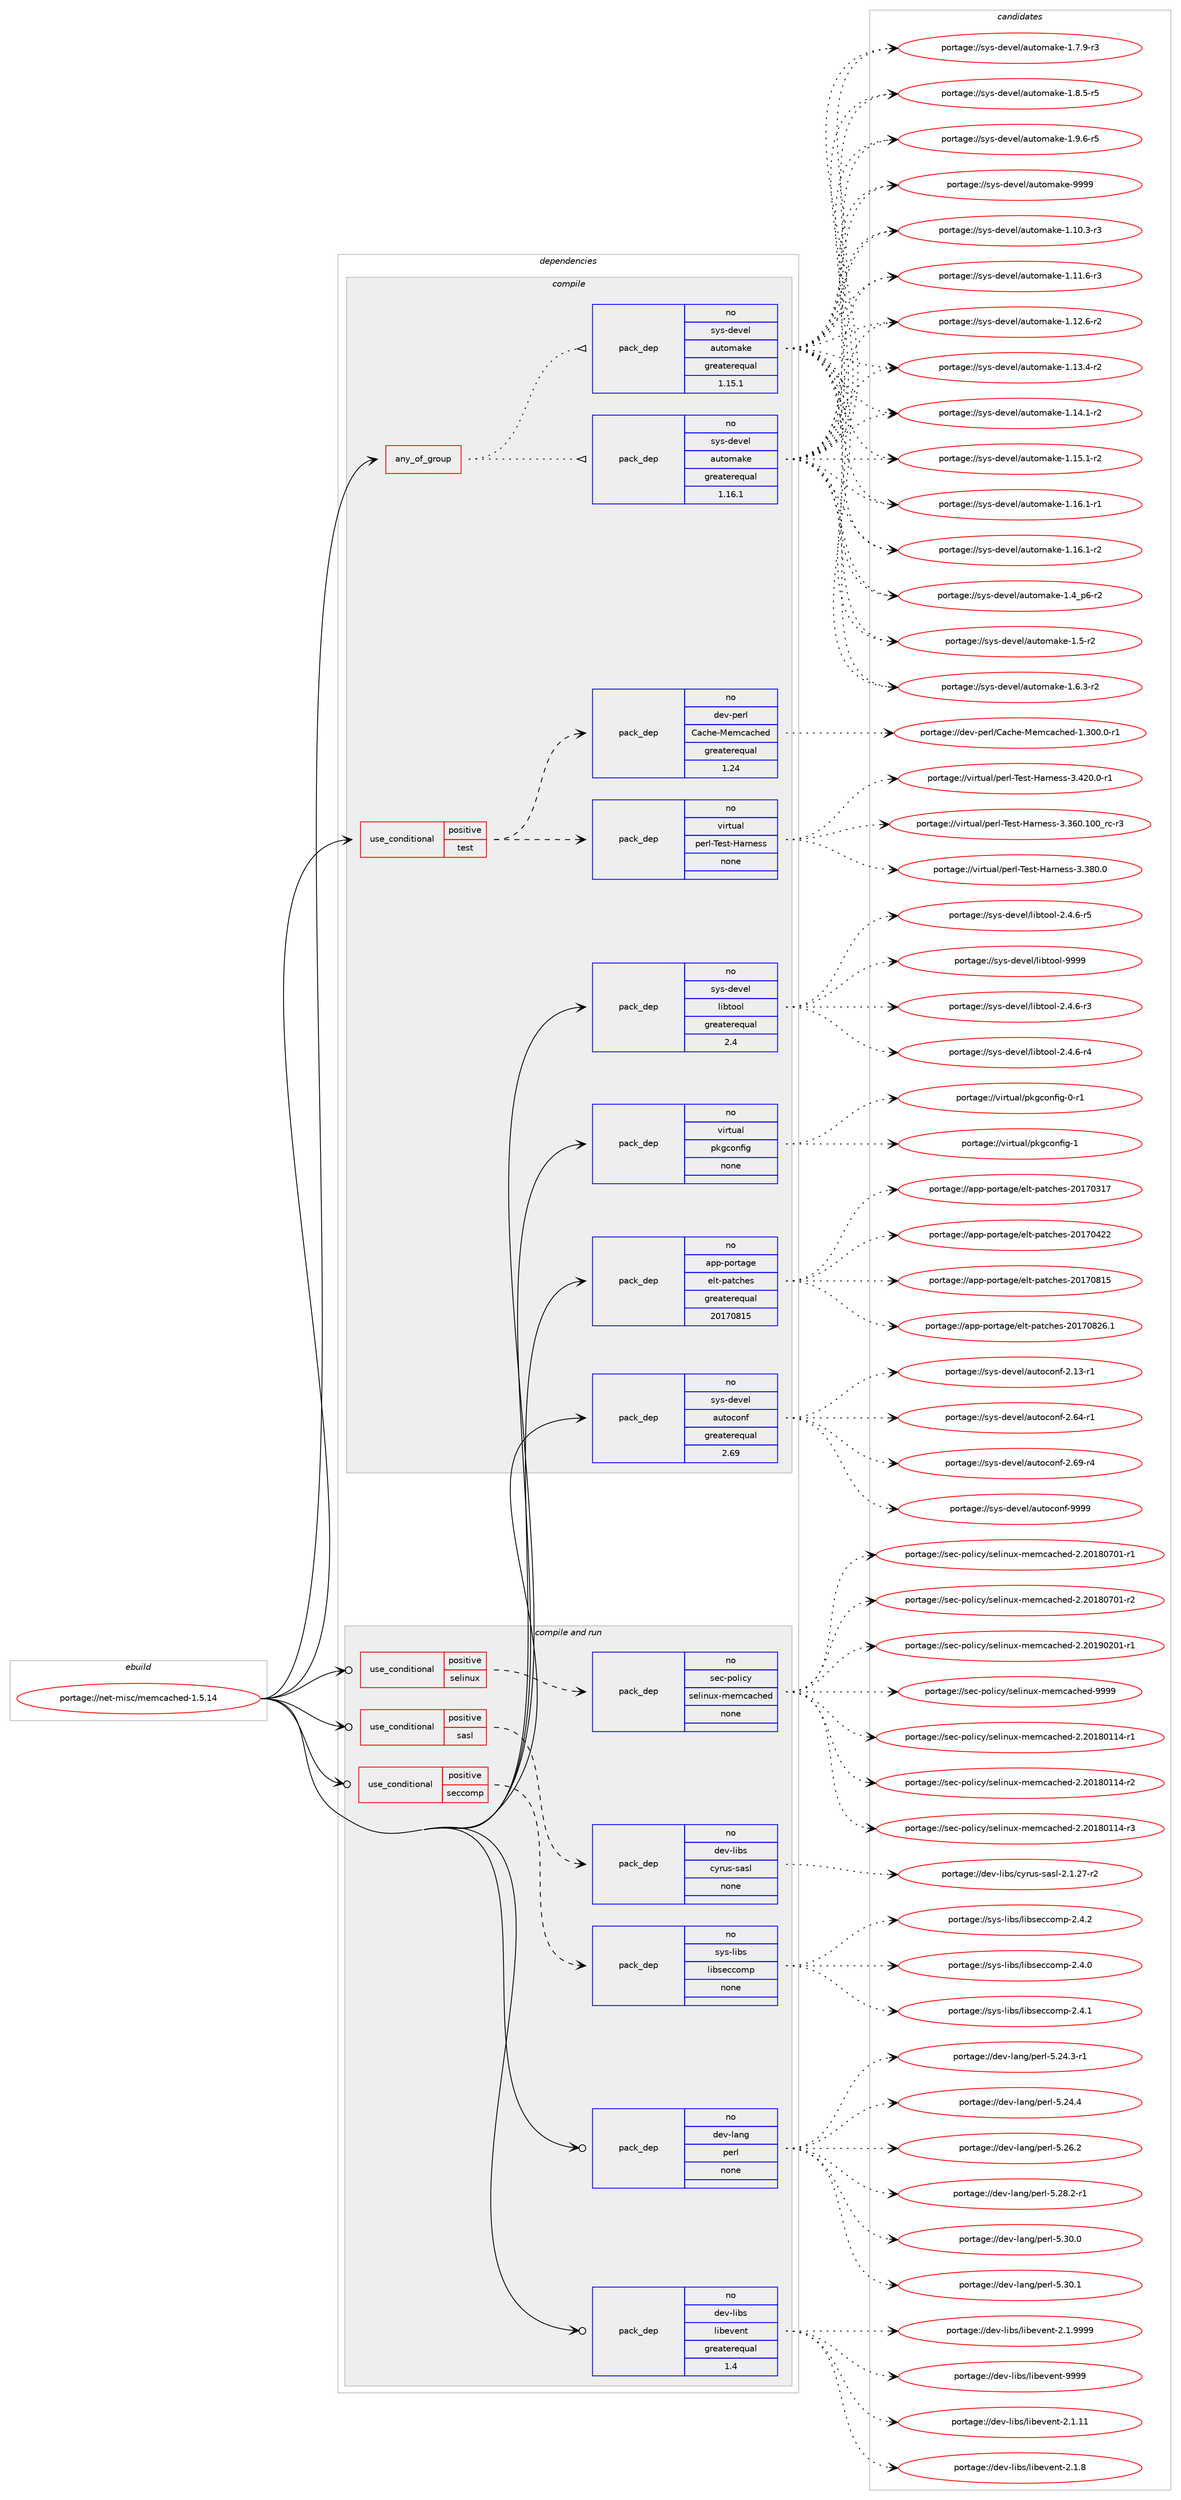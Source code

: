 digraph prolog {

# *************
# Graph options
# *************

newrank=true;
concentrate=true;
compound=true;
graph [rankdir=LR,fontname=Helvetica,fontsize=10,ranksep=1.5];#, ranksep=2.5, nodesep=0.2];
edge  [arrowhead=vee];
node  [fontname=Helvetica,fontsize=10];

# **********
# The ebuild
# **********

subgraph cluster_leftcol {
color=gray;
rank=same;
label=<<i>ebuild</i>>;
id [label="portage://net-misc/memcached-1.5.14", color=red, width=4, href="../net-misc/memcached-1.5.14.svg"];
}

# ****************
# The dependencies
# ****************

subgraph cluster_midcol {
color=gray;
label=<<i>dependencies</i>>;
subgraph cluster_compile {
fillcolor="#eeeeee";
style=filled;
label=<<i>compile</i>>;
subgraph any5954 {
dependency367031 [label=<<TABLE BORDER="0" CELLBORDER="1" CELLSPACING="0" CELLPADDING="4"><TR><TD CELLPADDING="10">any_of_group</TD></TR></TABLE>>, shape=none, color=red];subgraph pack269024 {
dependency367032 [label=<<TABLE BORDER="0" CELLBORDER="1" CELLSPACING="0" CELLPADDING="4" WIDTH="220"><TR><TD ROWSPAN="6" CELLPADDING="30">pack_dep</TD></TR><TR><TD WIDTH="110">no</TD></TR><TR><TD>sys-devel</TD></TR><TR><TD>automake</TD></TR><TR><TD>greaterequal</TD></TR><TR><TD>1.16.1</TD></TR></TABLE>>, shape=none, color=blue];
}
dependency367031:e -> dependency367032:w [weight=20,style="dotted",arrowhead="oinv"];
subgraph pack269025 {
dependency367033 [label=<<TABLE BORDER="0" CELLBORDER="1" CELLSPACING="0" CELLPADDING="4" WIDTH="220"><TR><TD ROWSPAN="6" CELLPADDING="30">pack_dep</TD></TR><TR><TD WIDTH="110">no</TD></TR><TR><TD>sys-devel</TD></TR><TR><TD>automake</TD></TR><TR><TD>greaterequal</TD></TR><TR><TD>1.15.1</TD></TR></TABLE>>, shape=none, color=blue];
}
dependency367031:e -> dependency367033:w [weight=20,style="dotted",arrowhead="oinv"];
}
id:e -> dependency367031:w [weight=20,style="solid",arrowhead="vee"];
subgraph cond91901 {
dependency367034 [label=<<TABLE BORDER="0" CELLBORDER="1" CELLSPACING="0" CELLPADDING="4"><TR><TD ROWSPAN="3" CELLPADDING="10">use_conditional</TD></TR><TR><TD>positive</TD></TR><TR><TD>test</TD></TR></TABLE>>, shape=none, color=red];
subgraph pack269026 {
dependency367035 [label=<<TABLE BORDER="0" CELLBORDER="1" CELLSPACING="0" CELLPADDING="4" WIDTH="220"><TR><TD ROWSPAN="6" CELLPADDING="30">pack_dep</TD></TR><TR><TD WIDTH="110">no</TD></TR><TR><TD>virtual</TD></TR><TR><TD>perl-Test-Harness</TD></TR><TR><TD>none</TD></TR><TR><TD></TD></TR></TABLE>>, shape=none, color=blue];
}
dependency367034:e -> dependency367035:w [weight=20,style="dashed",arrowhead="vee"];
subgraph pack269027 {
dependency367036 [label=<<TABLE BORDER="0" CELLBORDER="1" CELLSPACING="0" CELLPADDING="4" WIDTH="220"><TR><TD ROWSPAN="6" CELLPADDING="30">pack_dep</TD></TR><TR><TD WIDTH="110">no</TD></TR><TR><TD>dev-perl</TD></TR><TR><TD>Cache-Memcached</TD></TR><TR><TD>greaterequal</TD></TR><TR><TD>1.24</TD></TR></TABLE>>, shape=none, color=blue];
}
dependency367034:e -> dependency367036:w [weight=20,style="dashed",arrowhead="vee"];
}
id:e -> dependency367034:w [weight=20,style="solid",arrowhead="vee"];
subgraph pack269028 {
dependency367037 [label=<<TABLE BORDER="0" CELLBORDER="1" CELLSPACING="0" CELLPADDING="4" WIDTH="220"><TR><TD ROWSPAN="6" CELLPADDING="30">pack_dep</TD></TR><TR><TD WIDTH="110">no</TD></TR><TR><TD>app-portage</TD></TR><TR><TD>elt-patches</TD></TR><TR><TD>greaterequal</TD></TR><TR><TD>20170815</TD></TR></TABLE>>, shape=none, color=blue];
}
id:e -> dependency367037:w [weight=20,style="solid",arrowhead="vee"];
subgraph pack269029 {
dependency367038 [label=<<TABLE BORDER="0" CELLBORDER="1" CELLSPACING="0" CELLPADDING="4" WIDTH="220"><TR><TD ROWSPAN="6" CELLPADDING="30">pack_dep</TD></TR><TR><TD WIDTH="110">no</TD></TR><TR><TD>sys-devel</TD></TR><TR><TD>autoconf</TD></TR><TR><TD>greaterequal</TD></TR><TR><TD>2.69</TD></TR></TABLE>>, shape=none, color=blue];
}
id:e -> dependency367038:w [weight=20,style="solid",arrowhead="vee"];
subgraph pack269030 {
dependency367039 [label=<<TABLE BORDER="0" CELLBORDER="1" CELLSPACING="0" CELLPADDING="4" WIDTH="220"><TR><TD ROWSPAN="6" CELLPADDING="30">pack_dep</TD></TR><TR><TD WIDTH="110">no</TD></TR><TR><TD>sys-devel</TD></TR><TR><TD>libtool</TD></TR><TR><TD>greaterequal</TD></TR><TR><TD>2.4</TD></TR></TABLE>>, shape=none, color=blue];
}
id:e -> dependency367039:w [weight=20,style="solid",arrowhead="vee"];
subgraph pack269031 {
dependency367040 [label=<<TABLE BORDER="0" CELLBORDER="1" CELLSPACING="0" CELLPADDING="4" WIDTH="220"><TR><TD ROWSPAN="6" CELLPADDING="30">pack_dep</TD></TR><TR><TD WIDTH="110">no</TD></TR><TR><TD>virtual</TD></TR><TR><TD>pkgconfig</TD></TR><TR><TD>none</TD></TR><TR><TD></TD></TR></TABLE>>, shape=none, color=blue];
}
id:e -> dependency367040:w [weight=20,style="solid",arrowhead="vee"];
}
subgraph cluster_compileandrun {
fillcolor="#eeeeee";
style=filled;
label=<<i>compile and run</i>>;
subgraph cond91902 {
dependency367041 [label=<<TABLE BORDER="0" CELLBORDER="1" CELLSPACING="0" CELLPADDING="4"><TR><TD ROWSPAN="3" CELLPADDING="10">use_conditional</TD></TR><TR><TD>positive</TD></TR><TR><TD>sasl</TD></TR></TABLE>>, shape=none, color=red];
subgraph pack269032 {
dependency367042 [label=<<TABLE BORDER="0" CELLBORDER="1" CELLSPACING="0" CELLPADDING="4" WIDTH="220"><TR><TD ROWSPAN="6" CELLPADDING="30">pack_dep</TD></TR><TR><TD WIDTH="110">no</TD></TR><TR><TD>dev-libs</TD></TR><TR><TD>cyrus-sasl</TD></TR><TR><TD>none</TD></TR><TR><TD></TD></TR></TABLE>>, shape=none, color=blue];
}
dependency367041:e -> dependency367042:w [weight=20,style="dashed",arrowhead="vee"];
}
id:e -> dependency367041:w [weight=20,style="solid",arrowhead="odotvee"];
subgraph cond91903 {
dependency367043 [label=<<TABLE BORDER="0" CELLBORDER="1" CELLSPACING="0" CELLPADDING="4"><TR><TD ROWSPAN="3" CELLPADDING="10">use_conditional</TD></TR><TR><TD>positive</TD></TR><TR><TD>seccomp</TD></TR></TABLE>>, shape=none, color=red];
subgraph pack269033 {
dependency367044 [label=<<TABLE BORDER="0" CELLBORDER="1" CELLSPACING="0" CELLPADDING="4" WIDTH="220"><TR><TD ROWSPAN="6" CELLPADDING="30">pack_dep</TD></TR><TR><TD WIDTH="110">no</TD></TR><TR><TD>sys-libs</TD></TR><TR><TD>libseccomp</TD></TR><TR><TD>none</TD></TR><TR><TD></TD></TR></TABLE>>, shape=none, color=blue];
}
dependency367043:e -> dependency367044:w [weight=20,style="dashed",arrowhead="vee"];
}
id:e -> dependency367043:w [weight=20,style="solid",arrowhead="odotvee"];
subgraph cond91904 {
dependency367045 [label=<<TABLE BORDER="0" CELLBORDER="1" CELLSPACING="0" CELLPADDING="4"><TR><TD ROWSPAN="3" CELLPADDING="10">use_conditional</TD></TR><TR><TD>positive</TD></TR><TR><TD>selinux</TD></TR></TABLE>>, shape=none, color=red];
subgraph pack269034 {
dependency367046 [label=<<TABLE BORDER="0" CELLBORDER="1" CELLSPACING="0" CELLPADDING="4" WIDTH="220"><TR><TD ROWSPAN="6" CELLPADDING="30">pack_dep</TD></TR><TR><TD WIDTH="110">no</TD></TR><TR><TD>sec-policy</TD></TR><TR><TD>selinux-memcached</TD></TR><TR><TD>none</TD></TR><TR><TD></TD></TR></TABLE>>, shape=none, color=blue];
}
dependency367045:e -> dependency367046:w [weight=20,style="dashed",arrowhead="vee"];
}
id:e -> dependency367045:w [weight=20,style="solid",arrowhead="odotvee"];
subgraph pack269035 {
dependency367047 [label=<<TABLE BORDER="0" CELLBORDER="1" CELLSPACING="0" CELLPADDING="4" WIDTH="220"><TR><TD ROWSPAN="6" CELLPADDING="30">pack_dep</TD></TR><TR><TD WIDTH="110">no</TD></TR><TR><TD>dev-lang</TD></TR><TR><TD>perl</TD></TR><TR><TD>none</TD></TR><TR><TD></TD></TR></TABLE>>, shape=none, color=blue];
}
id:e -> dependency367047:w [weight=20,style="solid",arrowhead="odotvee"];
subgraph pack269036 {
dependency367048 [label=<<TABLE BORDER="0" CELLBORDER="1" CELLSPACING="0" CELLPADDING="4" WIDTH="220"><TR><TD ROWSPAN="6" CELLPADDING="30">pack_dep</TD></TR><TR><TD WIDTH="110">no</TD></TR><TR><TD>dev-libs</TD></TR><TR><TD>libevent</TD></TR><TR><TD>greaterequal</TD></TR><TR><TD>1.4</TD></TR></TABLE>>, shape=none, color=blue];
}
id:e -> dependency367048:w [weight=20,style="solid",arrowhead="odotvee"];
}
subgraph cluster_run {
fillcolor="#eeeeee";
style=filled;
label=<<i>run</i>>;
}
}

# **************
# The candidates
# **************

subgraph cluster_choices {
rank=same;
color=gray;
label=<<i>candidates</i>>;

subgraph choice269024 {
color=black;
nodesep=1;
choiceportage11512111545100101118101108479711711611110997107101454946494846514511451 [label="portage://sys-devel/automake-1.10.3-r3", color=red, width=4,href="../sys-devel/automake-1.10.3-r3.svg"];
choiceportage11512111545100101118101108479711711611110997107101454946494946544511451 [label="portage://sys-devel/automake-1.11.6-r3", color=red, width=4,href="../sys-devel/automake-1.11.6-r3.svg"];
choiceportage11512111545100101118101108479711711611110997107101454946495046544511450 [label="portage://sys-devel/automake-1.12.6-r2", color=red, width=4,href="../sys-devel/automake-1.12.6-r2.svg"];
choiceportage11512111545100101118101108479711711611110997107101454946495146524511450 [label="portage://sys-devel/automake-1.13.4-r2", color=red, width=4,href="../sys-devel/automake-1.13.4-r2.svg"];
choiceportage11512111545100101118101108479711711611110997107101454946495246494511450 [label="portage://sys-devel/automake-1.14.1-r2", color=red, width=4,href="../sys-devel/automake-1.14.1-r2.svg"];
choiceportage11512111545100101118101108479711711611110997107101454946495346494511450 [label="portage://sys-devel/automake-1.15.1-r2", color=red, width=4,href="../sys-devel/automake-1.15.1-r2.svg"];
choiceportage11512111545100101118101108479711711611110997107101454946495446494511449 [label="portage://sys-devel/automake-1.16.1-r1", color=red, width=4,href="../sys-devel/automake-1.16.1-r1.svg"];
choiceportage11512111545100101118101108479711711611110997107101454946495446494511450 [label="portage://sys-devel/automake-1.16.1-r2", color=red, width=4,href="../sys-devel/automake-1.16.1-r2.svg"];
choiceportage115121115451001011181011084797117116111109971071014549465295112544511450 [label="portage://sys-devel/automake-1.4_p6-r2", color=red, width=4,href="../sys-devel/automake-1.4_p6-r2.svg"];
choiceportage11512111545100101118101108479711711611110997107101454946534511450 [label="portage://sys-devel/automake-1.5-r2", color=red, width=4,href="../sys-devel/automake-1.5-r2.svg"];
choiceportage115121115451001011181011084797117116111109971071014549465446514511450 [label="portage://sys-devel/automake-1.6.3-r2", color=red, width=4,href="../sys-devel/automake-1.6.3-r2.svg"];
choiceportage115121115451001011181011084797117116111109971071014549465546574511451 [label="portage://sys-devel/automake-1.7.9-r3", color=red, width=4,href="../sys-devel/automake-1.7.9-r3.svg"];
choiceportage115121115451001011181011084797117116111109971071014549465646534511453 [label="portage://sys-devel/automake-1.8.5-r5", color=red, width=4,href="../sys-devel/automake-1.8.5-r5.svg"];
choiceportage115121115451001011181011084797117116111109971071014549465746544511453 [label="portage://sys-devel/automake-1.9.6-r5", color=red, width=4,href="../sys-devel/automake-1.9.6-r5.svg"];
choiceportage115121115451001011181011084797117116111109971071014557575757 [label="portage://sys-devel/automake-9999", color=red, width=4,href="../sys-devel/automake-9999.svg"];
dependency367032:e -> choiceportage11512111545100101118101108479711711611110997107101454946494846514511451:w [style=dotted,weight="100"];
dependency367032:e -> choiceportage11512111545100101118101108479711711611110997107101454946494946544511451:w [style=dotted,weight="100"];
dependency367032:e -> choiceportage11512111545100101118101108479711711611110997107101454946495046544511450:w [style=dotted,weight="100"];
dependency367032:e -> choiceportage11512111545100101118101108479711711611110997107101454946495146524511450:w [style=dotted,weight="100"];
dependency367032:e -> choiceportage11512111545100101118101108479711711611110997107101454946495246494511450:w [style=dotted,weight="100"];
dependency367032:e -> choiceportage11512111545100101118101108479711711611110997107101454946495346494511450:w [style=dotted,weight="100"];
dependency367032:e -> choiceportage11512111545100101118101108479711711611110997107101454946495446494511449:w [style=dotted,weight="100"];
dependency367032:e -> choiceportage11512111545100101118101108479711711611110997107101454946495446494511450:w [style=dotted,weight="100"];
dependency367032:e -> choiceportage115121115451001011181011084797117116111109971071014549465295112544511450:w [style=dotted,weight="100"];
dependency367032:e -> choiceportage11512111545100101118101108479711711611110997107101454946534511450:w [style=dotted,weight="100"];
dependency367032:e -> choiceportage115121115451001011181011084797117116111109971071014549465446514511450:w [style=dotted,weight="100"];
dependency367032:e -> choiceportage115121115451001011181011084797117116111109971071014549465546574511451:w [style=dotted,weight="100"];
dependency367032:e -> choiceportage115121115451001011181011084797117116111109971071014549465646534511453:w [style=dotted,weight="100"];
dependency367032:e -> choiceportage115121115451001011181011084797117116111109971071014549465746544511453:w [style=dotted,weight="100"];
dependency367032:e -> choiceportage115121115451001011181011084797117116111109971071014557575757:w [style=dotted,weight="100"];
}
subgraph choice269025 {
color=black;
nodesep=1;
choiceportage11512111545100101118101108479711711611110997107101454946494846514511451 [label="portage://sys-devel/automake-1.10.3-r3", color=red, width=4,href="../sys-devel/automake-1.10.3-r3.svg"];
choiceportage11512111545100101118101108479711711611110997107101454946494946544511451 [label="portage://sys-devel/automake-1.11.6-r3", color=red, width=4,href="../sys-devel/automake-1.11.6-r3.svg"];
choiceportage11512111545100101118101108479711711611110997107101454946495046544511450 [label="portage://sys-devel/automake-1.12.6-r2", color=red, width=4,href="../sys-devel/automake-1.12.6-r2.svg"];
choiceportage11512111545100101118101108479711711611110997107101454946495146524511450 [label="portage://sys-devel/automake-1.13.4-r2", color=red, width=4,href="../sys-devel/automake-1.13.4-r2.svg"];
choiceportage11512111545100101118101108479711711611110997107101454946495246494511450 [label="portage://sys-devel/automake-1.14.1-r2", color=red, width=4,href="../sys-devel/automake-1.14.1-r2.svg"];
choiceportage11512111545100101118101108479711711611110997107101454946495346494511450 [label="portage://sys-devel/automake-1.15.1-r2", color=red, width=4,href="../sys-devel/automake-1.15.1-r2.svg"];
choiceportage11512111545100101118101108479711711611110997107101454946495446494511449 [label="portage://sys-devel/automake-1.16.1-r1", color=red, width=4,href="../sys-devel/automake-1.16.1-r1.svg"];
choiceportage11512111545100101118101108479711711611110997107101454946495446494511450 [label="portage://sys-devel/automake-1.16.1-r2", color=red, width=4,href="../sys-devel/automake-1.16.1-r2.svg"];
choiceportage115121115451001011181011084797117116111109971071014549465295112544511450 [label="portage://sys-devel/automake-1.4_p6-r2", color=red, width=4,href="../sys-devel/automake-1.4_p6-r2.svg"];
choiceportage11512111545100101118101108479711711611110997107101454946534511450 [label="portage://sys-devel/automake-1.5-r2", color=red, width=4,href="../sys-devel/automake-1.5-r2.svg"];
choiceportage115121115451001011181011084797117116111109971071014549465446514511450 [label="portage://sys-devel/automake-1.6.3-r2", color=red, width=4,href="../sys-devel/automake-1.6.3-r2.svg"];
choiceportage115121115451001011181011084797117116111109971071014549465546574511451 [label="portage://sys-devel/automake-1.7.9-r3", color=red, width=4,href="../sys-devel/automake-1.7.9-r3.svg"];
choiceportage115121115451001011181011084797117116111109971071014549465646534511453 [label="portage://sys-devel/automake-1.8.5-r5", color=red, width=4,href="../sys-devel/automake-1.8.5-r5.svg"];
choiceportage115121115451001011181011084797117116111109971071014549465746544511453 [label="portage://sys-devel/automake-1.9.6-r5", color=red, width=4,href="../sys-devel/automake-1.9.6-r5.svg"];
choiceportage115121115451001011181011084797117116111109971071014557575757 [label="portage://sys-devel/automake-9999", color=red, width=4,href="../sys-devel/automake-9999.svg"];
dependency367033:e -> choiceportage11512111545100101118101108479711711611110997107101454946494846514511451:w [style=dotted,weight="100"];
dependency367033:e -> choiceportage11512111545100101118101108479711711611110997107101454946494946544511451:w [style=dotted,weight="100"];
dependency367033:e -> choiceportage11512111545100101118101108479711711611110997107101454946495046544511450:w [style=dotted,weight="100"];
dependency367033:e -> choiceportage11512111545100101118101108479711711611110997107101454946495146524511450:w [style=dotted,weight="100"];
dependency367033:e -> choiceportage11512111545100101118101108479711711611110997107101454946495246494511450:w [style=dotted,weight="100"];
dependency367033:e -> choiceportage11512111545100101118101108479711711611110997107101454946495346494511450:w [style=dotted,weight="100"];
dependency367033:e -> choiceportage11512111545100101118101108479711711611110997107101454946495446494511449:w [style=dotted,weight="100"];
dependency367033:e -> choiceportage11512111545100101118101108479711711611110997107101454946495446494511450:w [style=dotted,weight="100"];
dependency367033:e -> choiceportage115121115451001011181011084797117116111109971071014549465295112544511450:w [style=dotted,weight="100"];
dependency367033:e -> choiceportage11512111545100101118101108479711711611110997107101454946534511450:w [style=dotted,weight="100"];
dependency367033:e -> choiceportage115121115451001011181011084797117116111109971071014549465446514511450:w [style=dotted,weight="100"];
dependency367033:e -> choiceportage115121115451001011181011084797117116111109971071014549465546574511451:w [style=dotted,weight="100"];
dependency367033:e -> choiceportage115121115451001011181011084797117116111109971071014549465646534511453:w [style=dotted,weight="100"];
dependency367033:e -> choiceportage115121115451001011181011084797117116111109971071014549465746544511453:w [style=dotted,weight="100"];
dependency367033:e -> choiceportage115121115451001011181011084797117116111109971071014557575757:w [style=dotted,weight="100"];
}
subgraph choice269026 {
color=black;
nodesep=1;
choiceportage118105114116117971084711210111410845841011151164572971141101011151154551465154484649484895114994511451 [label="portage://virtual/perl-Test-Harness-3.360.100_rc-r3", color=red, width=4,href="../virtual/perl-Test-Harness-3.360.100_rc-r3.svg"];
choiceportage118105114116117971084711210111410845841011151164572971141101011151154551465156484648 [label="portage://virtual/perl-Test-Harness-3.380.0", color=red, width=4,href="../virtual/perl-Test-Harness-3.380.0.svg"];
choiceportage1181051141161179710847112101114108458410111511645729711411010111511545514652504846484511449 [label="portage://virtual/perl-Test-Harness-3.420.0-r1", color=red, width=4,href="../virtual/perl-Test-Harness-3.420.0-r1.svg"];
dependency367035:e -> choiceportage118105114116117971084711210111410845841011151164572971141101011151154551465154484649484895114994511451:w [style=dotted,weight="100"];
dependency367035:e -> choiceportage118105114116117971084711210111410845841011151164572971141101011151154551465156484648:w [style=dotted,weight="100"];
dependency367035:e -> choiceportage1181051141161179710847112101114108458410111511645729711411010111511545514652504846484511449:w [style=dotted,weight="100"];
}
subgraph choice269027 {
color=black;
nodesep=1;
choiceportage1001011184511210111410847679799104101457710110999979910410110045494651484846484511449 [label="portage://dev-perl/Cache-Memcached-1.300.0-r1", color=red, width=4,href="../dev-perl/Cache-Memcached-1.300.0-r1.svg"];
dependency367036:e -> choiceportage1001011184511210111410847679799104101457710110999979910410110045494651484846484511449:w [style=dotted,weight="100"];
}
subgraph choice269028 {
color=black;
nodesep=1;
choiceportage97112112451121111141169710310147101108116451129711699104101115455048495548514955 [label="portage://app-portage/elt-patches-20170317", color=red, width=4,href="../app-portage/elt-patches-20170317.svg"];
choiceportage97112112451121111141169710310147101108116451129711699104101115455048495548525050 [label="portage://app-portage/elt-patches-20170422", color=red, width=4,href="../app-portage/elt-patches-20170422.svg"];
choiceportage97112112451121111141169710310147101108116451129711699104101115455048495548564953 [label="portage://app-portage/elt-patches-20170815", color=red, width=4,href="../app-portage/elt-patches-20170815.svg"];
choiceportage971121124511211111411697103101471011081164511297116991041011154550484955485650544649 [label="portage://app-portage/elt-patches-20170826.1", color=red, width=4,href="../app-portage/elt-patches-20170826.1.svg"];
dependency367037:e -> choiceportage97112112451121111141169710310147101108116451129711699104101115455048495548514955:w [style=dotted,weight="100"];
dependency367037:e -> choiceportage97112112451121111141169710310147101108116451129711699104101115455048495548525050:w [style=dotted,weight="100"];
dependency367037:e -> choiceportage97112112451121111141169710310147101108116451129711699104101115455048495548564953:w [style=dotted,weight="100"];
dependency367037:e -> choiceportage971121124511211111411697103101471011081164511297116991041011154550484955485650544649:w [style=dotted,weight="100"];
}
subgraph choice269029 {
color=black;
nodesep=1;
choiceportage1151211154510010111810110847971171161119911111010245504649514511449 [label="portage://sys-devel/autoconf-2.13-r1", color=red, width=4,href="../sys-devel/autoconf-2.13-r1.svg"];
choiceportage1151211154510010111810110847971171161119911111010245504654524511449 [label="portage://sys-devel/autoconf-2.64-r1", color=red, width=4,href="../sys-devel/autoconf-2.64-r1.svg"];
choiceportage1151211154510010111810110847971171161119911111010245504654574511452 [label="portage://sys-devel/autoconf-2.69-r4", color=red, width=4,href="../sys-devel/autoconf-2.69-r4.svg"];
choiceportage115121115451001011181011084797117116111991111101024557575757 [label="portage://sys-devel/autoconf-9999", color=red, width=4,href="../sys-devel/autoconf-9999.svg"];
dependency367038:e -> choiceportage1151211154510010111810110847971171161119911111010245504649514511449:w [style=dotted,weight="100"];
dependency367038:e -> choiceportage1151211154510010111810110847971171161119911111010245504654524511449:w [style=dotted,weight="100"];
dependency367038:e -> choiceportage1151211154510010111810110847971171161119911111010245504654574511452:w [style=dotted,weight="100"];
dependency367038:e -> choiceportage115121115451001011181011084797117116111991111101024557575757:w [style=dotted,weight="100"];
}
subgraph choice269030 {
color=black;
nodesep=1;
choiceportage1151211154510010111810110847108105981161111111084550465246544511451 [label="portage://sys-devel/libtool-2.4.6-r3", color=red, width=4,href="../sys-devel/libtool-2.4.6-r3.svg"];
choiceportage1151211154510010111810110847108105981161111111084550465246544511452 [label="portage://sys-devel/libtool-2.4.6-r4", color=red, width=4,href="../sys-devel/libtool-2.4.6-r4.svg"];
choiceportage1151211154510010111810110847108105981161111111084550465246544511453 [label="portage://sys-devel/libtool-2.4.6-r5", color=red, width=4,href="../sys-devel/libtool-2.4.6-r5.svg"];
choiceportage1151211154510010111810110847108105981161111111084557575757 [label="portage://sys-devel/libtool-9999", color=red, width=4,href="../sys-devel/libtool-9999.svg"];
dependency367039:e -> choiceportage1151211154510010111810110847108105981161111111084550465246544511451:w [style=dotted,weight="100"];
dependency367039:e -> choiceportage1151211154510010111810110847108105981161111111084550465246544511452:w [style=dotted,weight="100"];
dependency367039:e -> choiceportage1151211154510010111810110847108105981161111111084550465246544511453:w [style=dotted,weight="100"];
dependency367039:e -> choiceportage1151211154510010111810110847108105981161111111084557575757:w [style=dotted,weight="100"];
}
subgraph choice269031 {
color=black;
nodesep=1;
choiceportage11810511411611797108471121071039911111010210510345484511449 [label="portage://virtual/pkgconfig-0-r1", color=red, width=4,href="../virtual/pkgconfig-0-r1.svg"];
choiceportage1181051141161179710847112107103991111101021051034549 [label="portage://virtual/pkgconfig-1", color=red, width=4,href="../virtual/pkgconfig-1.svg"];
dependency367040:e -> choiceportage11810511411611797108471121071039911111010210510345484511449:w [style=dotted,weight="100"];
dependency367040:e -> choiceportage1181051141161179710847112107103991111101021051034549:w [style=dotted,weight="100"];
}
subgraph choice269032 {
color=black;
nodesep=1;
choiceportage100101118451081059811547991211141171154511597115108455046494650554511450 [label="portage://dev-libs/cyrus-sasl-2.1.27-r2", color=red, width=4,href="../dev-libs/cyrus-sasl-2.1.27-r2.svg"];
dependency367042:e -> choiceportage100101118451081059811547991211141171154511597115108455046494650554511450:w [style=dotted,weight="100"];
}
subgraph choice269033 {
color=black;
nodesep=1;
choiceportage115121115451081059811547108105981151019999111109112455046524648 [label="portage://sys-libs/libseccomp-2.4.0", color=red, width=4,href="../sys-libs/libseccomp-2.4.0.svg"];
choiceportage115121115451081059811547108105981151019999111109112455046524649 [label="portage://sys-libs/libseccomp-2.4.1", color=red, width=4,href="../sys-libs/libseccomp-2.4.1.svg"];
choiceportage115121115451081059811547108105981151019999111109112455046524650 [label="portage://sys-libs/libseccomp-2.4.2", color=red, width=4,href="../sys-libs/libseccomp-2.4.2.svg"];
dependency367044:e -> choiceportage115121115451081059811547108105981151019999111109112455046524648:w [style=dotted,weight="100"];
dependency367044:e -> choiceportage115121115451081059811547108105981151019999111109112455046524649:w [style=dotted,weight="100"];
dependency367044:e -> choiceportage115121115451081059811547108105981151019999111109112455046524650:w [style=dotted,weight="100"];
}
subgraph choice269034 {
color=black;
nodesep=1;
choiceportage115101994511211110810599121471151011081051101171204510910110999979910410110045504650484956484949524511449 [label="portage://sec-policy/selinux-memcached-2.20180114-r1", color=red, width=4,href="../sec-policy/selinux-memcached-2.20180114-r1.svg"];
choiceportage115101994511211110810599121471151011081051101171204510910110999979910410110045504650484956484949524511450 [label="portage://sec-policy/selinux-memcached-2.20180114-r2", color=red, width=4,href="../sec-policy/selinux-memcached-2.20180114-r2.svg"];
choiceportage115101994511211110810599121471151011081051101171204510910110999979910410110045504650484956484949524511451 [label="portage://sec-policy/selinux-memcached-2.20180114-r3", color=red, width=4,href="../sec-policy/selinux-memcached-2.20180114-r3.svg"];
choiceportage115101994511211110810599121471151011081051101171204510910110999979910410110045504650484956485548494511449 [label="portage://sec-policy/selinux-memcached-2.20180701-r1", color=red, width=4,href="../sec-policy/selinux-memcached-2.20180701-r1.svg"];
choiceportage115101994511211110810599121471151011081051101171204510910110999979910410110045504650484956485548494511450 [label="portage://sec-policy/selinux-memcached-2.20180701-r2", color=red, width=4,href="../sec-policy/selinux-memcached-2.20180701-r2.svg"];
choiceportage115101994511211110810599121471151011081051101171204510910110999979910410110045504650484957485048494511449 [label="portage://sec-policy/selinux-memcached-2.20190201-r1", color=red, width=4,href="../sec-policy/selinux-memcached-2.20190201-r1.svg"];
choiceportage11510199451121111081059912147115101108105110117120451091011099997991041011004557575757 [label="portage://sec-policy/selinux-memcached-9999", color=red, width=4,href="../sec-policy/selinux-memcached-9999.svg"];
dependency367046:e -> choiceportage115101994511211110810599121471151011081051101171204510910110999979910410110045504650484956484949524511449:w [style=dotted,weight="100"];
dependency367046:e -> choiceportage115101994511211110810599121471151011081051101171204510910110999979910410110045504650484956484949524511450:w [style=dotted,weight="100"];
dependency367046:e -> choiceportage115101994511211110810599121471151011081051101171204510910110999979910410110045504650484956484949524511451:w [style=dotted,weight="100"];
dependency367046:e -> choiceportage115101994511211110810599121471151011081051101171204510910110999979910410110045504650484956485548494511449:w [style=dotted,weight="100"];
dependency367046:e -> choiceportage115101994511211110810599121471151011081051101171204510910110999979910410110045504650484956485548494511450:w [style=dotted,weight="100"];
dependency367046:e -> choiceportage115101994511211110810599121471151011081051101171204510910110999979910410110045504650484957485048494511449:w [style=dotted,weight="100"];
dependency367046:e -> choiceportage11510199451121111081059912147115101108105110117120451091011099997991041011004557575757:w [style=dotted,weight="100"];
}
subgraph choice269035 {
color=black;
nodesep=1;
choiceportage100101118451089711010347112101114108455346505246514511449 [label="portage://dev-lang/perl-5.24.3-r1", color=red, width=4,href="../dev-lang/perl-5.24.3-r1.svg"];
choiceportage10010111845108971101034711210111410845534650524652 [label="portage://dev-lang/perl-5.24.4", color=red, width=4,href="../dev-lang/perl-5.24.4.svg"];
choiceportage10010111845108971101034711210111410845534650544650 [label="portage://dev-lang/perl-5.26.2", color=red, width=4,href="../dev-lang/perl-5.26.2.svg"];
choiceportage100101118451089711010347112101114108455346505646504511449 [label="portage://dev-lang/perl-5.28.2-r1", color=red, width=4,href="../dev-lang/perl-5.28.2-r1.svg"];
choiceportage10010111845108971101034711210111410845534651484648 [label="portage://dev-lang/perl-5.30.0", color=red, width=4,href="../dev-lang/perl-5.30.0.svg"];
choiceportage10010111845108971101034711210111410845534651484649 [label="portage://dev-lang/perl-5.30.1", color=red, width=4,href="../dev-lang/perl-5.30.1.svg"];
dependency367047:e -> choiceportage100101118451089711010347112101114108455346505246514511449:w [style=dotted,weight="100"];
dependency367047:e -> choiceportage10010111845108971101034711210111410845534650524652:w [style=dotted,weight="100"];
dependency367047:e -> choiceportage10010111845108971101034711210111410845534650544650:w [style=dotted,weight="100"];
dependency367047:e -> choiceportage100101118451089711010347112101114108455346505646504511449:w [style=dotted,weight="100"];
dependency367047:e -> choiceportage10010111845108971101034711210111410845534651484648:w [style=dotted,weight="100"];
dependency367047:e -> choiceportage10010111845108971101034711210111410845534651484649:w [style=dotted,weight="100"];
}
subgraph choice269036 {
color=black;
nodesep=1;
choiceportage1001011184510810598115471081059810111810111011645504649464949 [label="portage://dev-libs/libevent-2.1.11", color=red, width=4,href="../dev-libs/libevent-2.1.11.svg"];
choiceportage10010111845108105981154710810598101118101110116455046494656 [label="portage://dev-libs/libevent-2.1.8", color=red, width=4,href="../dev-libs/libevent-2.1.8.svg"];
choiceportage10010111845108105981154710810598101118101110116455046494657575757 [label="portage://dev-libs/libevent-2.1.9999", color=red, width=4,href="../dev-libs/libevent-2.1.9999.svg"];
choiceportage100101118451081059811547108105981011181011101164557575757 [label="portage://dev-libs/libevent-9999", color=red, width=4,href="../dev-libs/libevent-9999.svg"];
dependency367048:e -> choiceportage1001011184510810598115471081059810111810111011645504649464949:w [style=dotted,weight="100"];
dependency367048:e -> choiceportage10010111845108105981154710810598101118101110116455046494656:w [style=dotted,weight="100"];
dependency367048:e -> choiceportage10010111845108105981154710810598101118101110116455046494657575757:w [style=dotted,weight="100"];
dependency367048:e -> choiceportage100101118451081059811547108105981011181011101164557575757:w [style=dotted,weight="100"];
}
}

}
